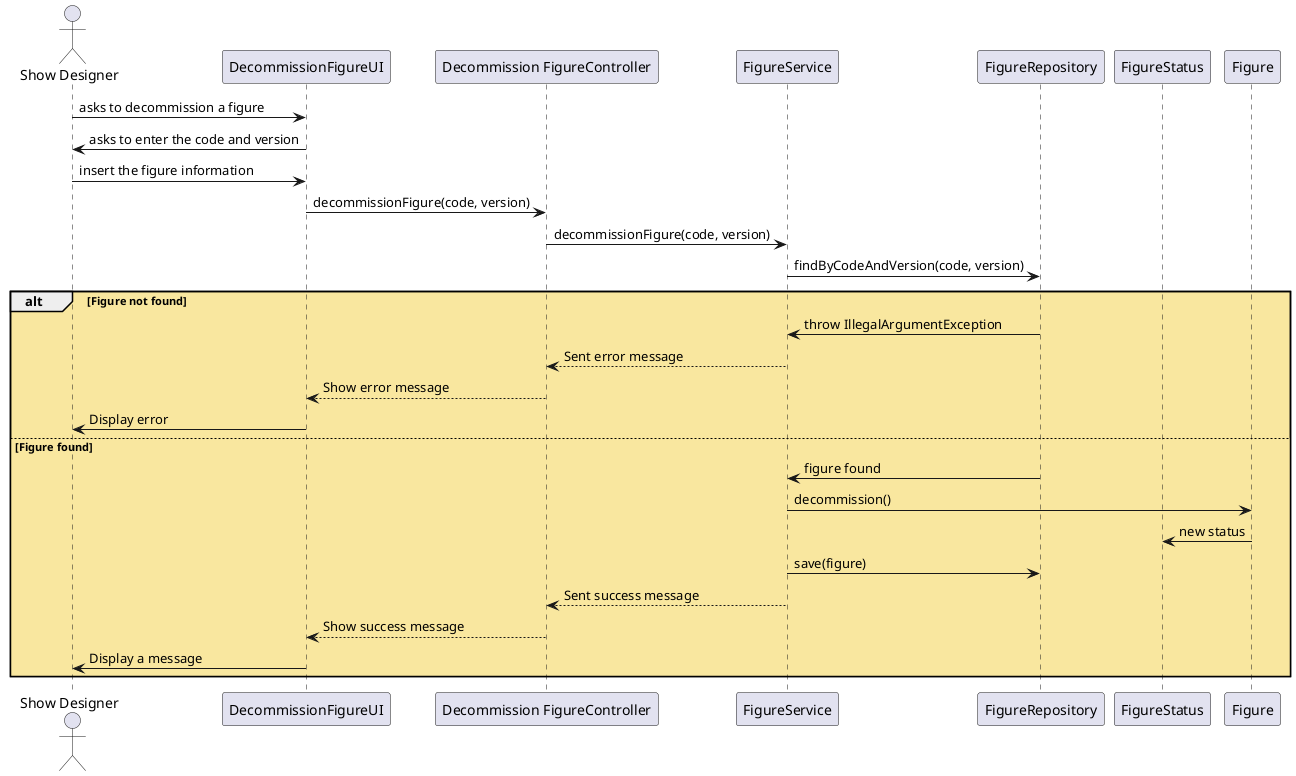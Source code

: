 @startuml
skinparam linetype ortho
skinparam package {
  BackgroundColor #F9E79F
  BorderColor Black
}

actor "Show Designer" as SD
participant "DecommissionFigureUI" as UI
participant "Decommission FigureController" as Controller
participant "FigureService" as Service
participant "FigureRepository" as Repo
participant "FigureStatus" as FigSt

    SD -> UI : asks to decommission a figure
    UI -> SD : asks to enter the code and version
    SD -> UI : insert the figure information
    UI -> Controller :  decommissionFigure(code, version)
    Controller -> Service : decommissionFigure(code, version)
    Service -> Repo : findByCodeAndVersion(code, version)
    alt Figure not found
        Repo -> Service : throw IllegalArgumentException
        Service --> Controller : Sent error message
        Controller --> UI : Show error message
        UI -> SD : Display error
    else Figure found
        Repo -> Service : figure found
        Service -> Figure : decommission()
        Figure -> FigSt : new status
        Service -> Repo : save(figure)
        Service --> Controller : Sent success message
        Controller --> UI : Show success message
        UI -> SD : Display a message
    end


@enduml

